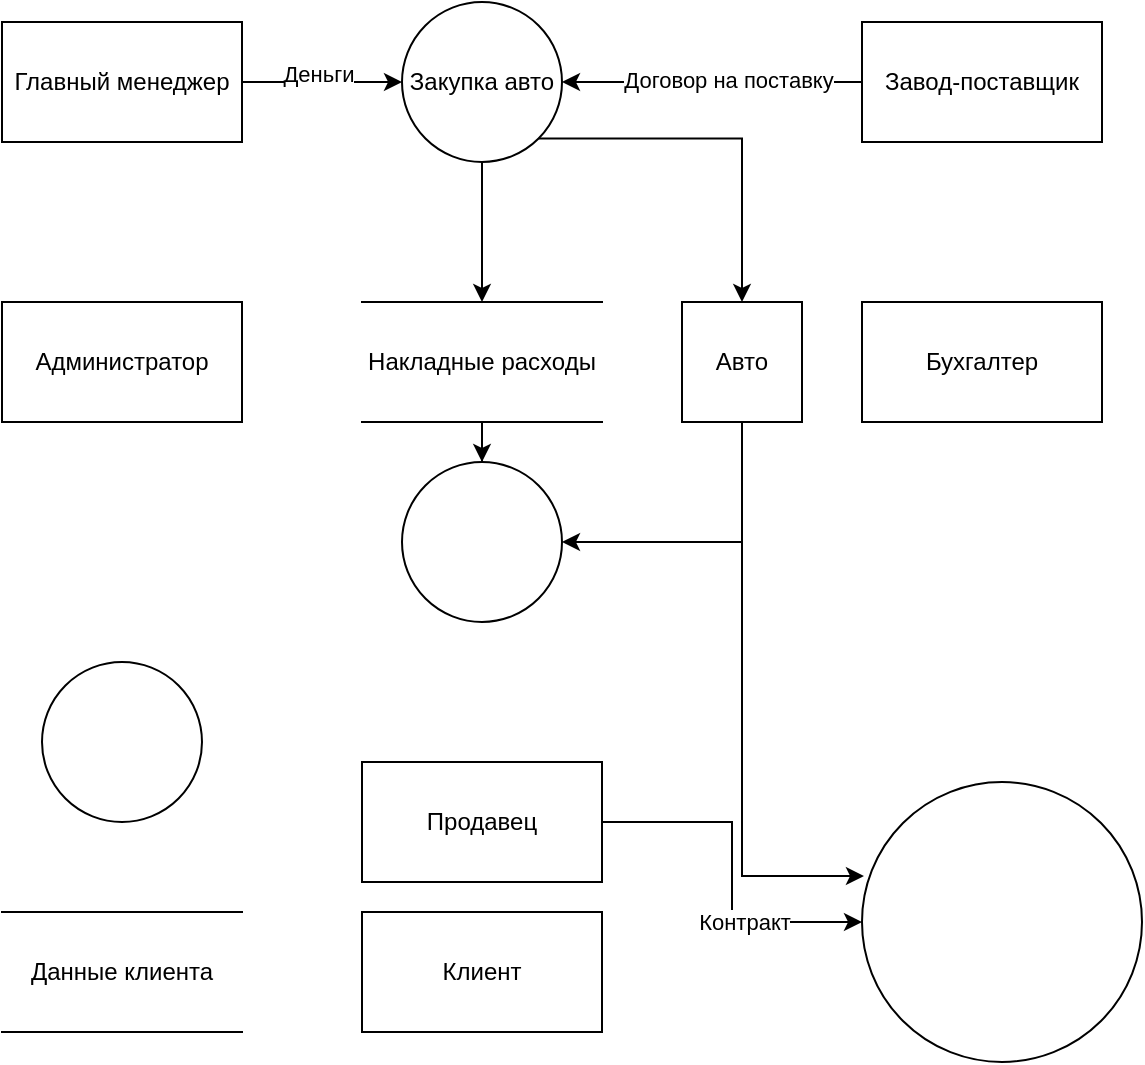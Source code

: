<mxfile version="22.1.20" type="github">
  <diagram name="Страница — 1" id="_BysCv64gUJ9Wq5u43pV">
    <mxGraphModel dx="1434" dy="782" grid="1" gridSize="10" guides="1" tooltips="1" connect="1" arrows="1" fold="1" page="1" pageScale="1" pageWidth="827" pageHeight="1169" math="0" shadow="0">
      <root>
        <mxCell id="0" />
        <mxCell id="1" parent="0" />
        <mxCell id="F1QexSVomzbDMvGUb8OM-22" style="edgeStyle=orthogonalEdgeStyle;rounded=0;orthogonalLoop=1;jettySize=auto;html=1;" edge="1" parent="1" source="F1QexSVomzbDMvGUb8OM-1" target="F1QexSVomzbDMvGUb8OM-3">
          <mxGeometry relative="1" as="geometry" />
        </mxCell>
        <mxCell id="F1QexSVomzbDMvGUb8OM-23" value="Деньги" style="edgeLabel;html=1;align=center;verticalAlign=middle;resizable=0;points=[];" vertex="1" connectable="0" parent="F1QexSVomzbDMvGUb8OM-22">
          <mxGeometry x="-0.05" y="4" relative="1" as="geometry">
            <mxPoint as="offset" />
          </mxGeometry>
        </mxCell>
        <mxCell id="F1QexSVomzbDMvGUb8OM-1" value="Главный менеджер" style="rounded=0;whiteSpace=wrap;html=1;" vertex="1" parent="1">
          <mxGeometry x="120" y="80" width="120" height="60" as="geometry" />
        </mxCell>
        <mxCell id="F1QexSVomzbDMvGUb8OM-2" value="" style="ellipse;whiteSpace=wrap;html=1;aspect=fixed;" vertex="1" parent="1">
          <mxGeometry x="320" y="300" width="80" height="80" as="geometry" />
        </mxCell>
        <mxCell id="F1QexSVomzbDMvGUb8OM-26" style="edgeStyle=orthogonalEdgeStyle;rounded=0;orthogonalLoop=1;jettySize=auto;html=1;" edge="1" parent="1" source="F1QexSVomzbDMvGUb8OM-3" target="F1QexSVomzbDMvGUb8OM-20">
          <mxGeometry relative="1" as="geometry" />
        </mxCell>
        <mxCell id="F1QexSVomzbDMvGUb8OM-30" style="edgeStyle=orthogonalEdgeStyle;rounded=0;orthogonalLoop=1;jettySize=auto;html=1;exitX=1;exitY=1;exitDx=0;exitDy=0;entryX=0.5;entryY=0;entryDx=0;entryDy=0;" edge="1" parent="1" source="F1QexSVomzbDMvGUb8OM-3" target="F1QexSVomzbDMvGUb8OM-8">
          <mxGeometry relative="1" as="geometry" />
        </mxCell>
        <mxCell id="F1QexSVomzbDMvGUb8OM-3" value="Закупка авто" style="ellipse;whiteSpace=wrap;html=1;aspect=fixed;" vertex="1" parent="1">
          <mxGeometry x="320" y="70" width="80" height="80" as="geometry" />
        </mxCell>
        <mxCell id="F1QexSVomzbDMvGUb8OM-4" value="" style="ellipse;whiteSpace=wrap;html=1;aspect=fixed;" vertex="1" parent="1">
          <mxGeometry x="140" y="400" width="80" height="80" as="geometry" />
        </mxCell>
        <mxCell id="F1QexSVomzbDMvGUb8OM-5" value="" style="ellipse;whiteSpace=wrap;html=1;aspect=fixed;" vertex="1" parent="1">
          <mxGeometry x="550" y="460" width="140" height="140" as="geometry" />
        </mxCell>
        <mxCell id="F1QexSVomzbDMvGUb8OM-6" value="Бухгалтер" style="rounded=0;whiteSpace=wrap;html=1;" vertex="1" parent="1">
          <mxGeometry x="550" y="220" width="120" height="60" as="geometry" />
        </mxCell>
        <mxCell id="F1QexSVomzbDMvGUb8OM-7" value="Администратор" style="rounded=0;whiteSpace=wrap;html=1;" vertex="1" parent="1">
          <mxGeometry x="120" y="220" width="120" height="60" as="geometry" />
        </mxCell>
        <mxCell id="F1QexSVomzbDMvGUb8OM-32" style="edgeStyle=orthogonalEdgeStyle;rounded=0;orthogonalLoop=1;jettySize=auto;html=1;exitX=0.5;exitY=1;exitDx=0;exitDy=0;entryX=1;entryY=0.5;entryDx=0;entryDy=0;" edge="1" parent="1" source="F1QexSVomzbDMvGUb8OM-8" target="F1QexSVomzbDMvGUb8OM-2">
          <mxGeometry relative="1" as="geometry" />
        </mxCell>
        <mxCell id="F1QexSVomzbDMvGUb8OM-8" value="Авто" style="rounded=0;whiteSpace=wrap;html=1;" vertex="1" parent="1">
          <mxGeometry x="460" y="220" width="60" height="60" as="geometry" />
        </mxCell>
        <mxCell id="F1QexSVomzbDMvGUb8OM-24" style="edgeStyle=orthogonalEdgeStyle;rounded=0;orthogonalLoop=1;jettySize=auto;html=1;entryX=1;entryY=0.5;entryDx=0;entryDy=0;" edge="1" parent="1" source="F1QexSVomzbDMvGUb8OM-9" target="F1QexSVomzbDMvGUb8OM-3">
          <mxGeometry relative="1" as="geometry" />
        </mxCell>
        <mxCell id="F1QexSVomzbDMvGUb8OM-25" value="Договор на поставку" style="edgeLabel;html=1;align=center;verticalAlign=middle;resizable=0;points=[];" vertex="1" connectable="0" parent="F1QexSVomzbDMvGUb8OM-24">
          <mxGeometry x="-0.107" y="-1" relative="1" as="geometry">
            <mxPoint as="offset" />
          </mxGeometry>
        </mxCell>
        <mxCell id="F1QexSVomzbDMvGUb8OM-9" value="Завод-поставщик" style="rounded=0;whiteSpace=wrap;html=1;" vertex="1" parent="1">
          <mxGeometry x="550" y="80" width="120" height="60" as="geometry" />
        </mxCell>
        <mxCell id="F1QexSVomzbDMvGUb8OM-10" value="Клиент" style="rounded=0;whiteSpace=wrap;html=1;" vertex="1" parent="1">
          <mxGeometry x="300" y="525" width="120" height="60" as="geometry" />
        </mxCell>
        <mxCell id="F1QexSVomzbDMvGUb8OM-34" style="edgeStyle=orthogonalEdgeStyle;rounded=0;orthogonalLoop=1;jettySize=auto;html=1;entryX=0;entryY=0.5;entryDx=0;entryDy=0;" edge="1" parent="1" source="F1QexSVomzbDMvGUb8OM-11" target="F1QexSVomzbDMvGUb8OM-5">
          <mxGeometry relative="1" as="geometry" />
        </mxCell>
        <mxCell id="F1QexSVomzbDMvGUb8OM-35" value="Контракт" style="edgeLabel;html=1;align=center;verticalAlign=middle;resizable=0;points=[];" vertex="1" connectable="0" parent="F1QexSVomzbDMvGUb8OM-34">
          <mxGeometry x="0.344" relative="1" as="geometry">
            <mxPoint as="offset" />
          </mxGeometry>
        </mxCell>
        <mxCell id="F1QexSVomzbDMvGUb8OM-11" value="Продавец" style="rounded=0;whiteSpace=wrap;html=1;" vertex="1" parent="1">
          <mxGeometry x="300" y="450" width="120" height="60" as="geometry" />
        </mxCell>
        <mxCell id="F1QexSVomzbDMvGUb8OM-27" style="edgeStyle=orthogonalEdgeStyle;rounded=0;orthogonalLoop=1;jettySize=auto;html=1;" edge="1" parent="1" source="F1QexSVomzbDMvGUb8OM-20" target="F1QexSVomzbDMvGUb8OM-2">
          <mxGeometry relative="1" as="geometry" />
        </mxCell>
        <mxCell id="F1QexSVomzbDMvGUb8OM-20" value="&lt;div&gt;Накладные расходы&lt;/div&gt;" style="shape=partialRectangle;whiteSpace=wrap;html=1;left=0;right=0;fillColor=none;" vertex="1" parent="1">
          <mxGeometry x="300" y="220" width="120" height="60" as="geometry" />
        </mxCell>
        <mxCell id="F1QexSVomzbDMvGUb8OM-21" value="&lt;div&gt;Данные клиента&lt;br&gt;&lt;/div&gt;" style="shape=partialRectangle;whiteSpace=wrap;html=1;left=0;right=0;fillColor=none;" vertex="1" parent="1">
          <mxGeometry x="120" y="525" width="120" height="60" as="geometry" />
        </mxCell>
        <mxCell id="F1QexSVomzbDMvGUb8OM-33" style="edgeStyle=orthogonalEdgeStyle;rounded=0;orthogonalLoop=1;jettySize=auto;html=1;exitX=0.5;exitY=1;exitDx=0;exitDy=0;entryX=0.007;entryY=0.336;entryDx=0;entryDy=0;entryPerimeter=0;" edge="1" parent="1" source="F1QexSVomzbDMvGUb8OM-8" target="F1QexSVomzbDMvGUb8OM-5">
          <mxGeometry relative="1" as="geometry" />
        </mxCell>
      </root>
    </mxGraphModel>
  </diagram>
</mxfile>
